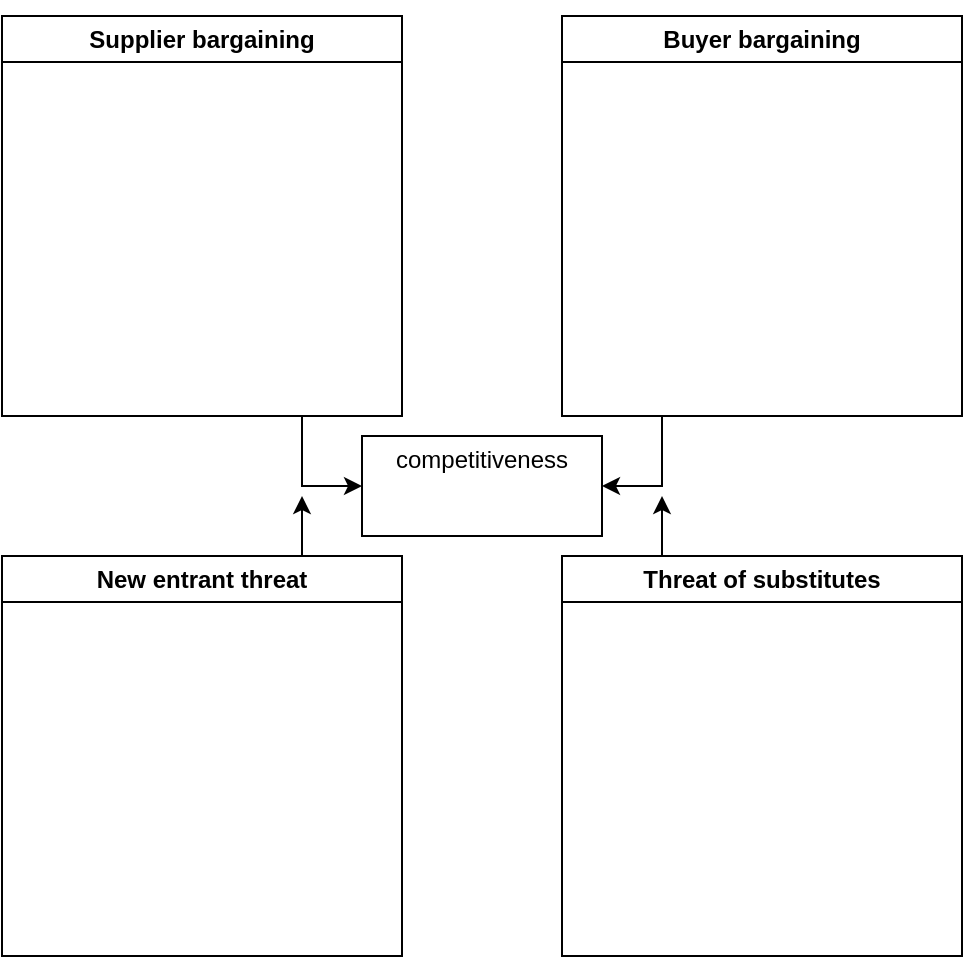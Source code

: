 <mxfile version="26.2.12">
  <diagram name="Page-1" id="O9Hl_2FRSMyZNs6ewNzj">
    <mxGraphModel dx="876" dy="575" grid="1" gridSize="10" guides="1" tooltips="1" connect="1" arrows="1" fold="1" page="1" pageScale="1" pageWidth="850" pageHeight="1100" math="0" shadow="0">
      <root>
        <mxCell id="0" />
        <mxCell id="1" parent="0" />
        <mxCell id="RsQZ0dQxCWgLAMhDrxQS-1" value="&lt;p&gt;competitiveness&lt;/p&gt;&lt;p&gt;&lt;br&gt;&lt;/p&gt;" style="rounded=0;whiteSpace=wrap;html=1;" vertex="1" parent="1">
          <mxGeometry x="300" y="290" width="120" height="50" as="geometry" />
        </mxCell>
        <mxCell id="RsQZ0dQxCWgLAMhDrxQS-7" style="edgeStyle=orthogonalEdgeStyle;rounded=0;orthogonalLoop=1;jettySize=auto;html=1;exitX=0.75;exitY=1;exitDx=0;exitDy=0;entryX=0;entryY=0.5;entryDx=0;entryDy=0;" edge="1" parent="1" source="RsQZ0dQxCWgLAMhDrxQS-2" target="RsQZ0dQxCWgLAMhDrxQS-1">
          <mxGeometry relative="1" as="geometry" />
        </mxCell>
        <mxCell id="RsQZ0dQxCWgLAMhDrxQS-2" value="&lt;p&gt;Supplier bargaining&lt;/p&gt;" style="swimlane;whiteSpace=wrap;html=1;" vertex="1" parent="1">
          <mxGeometry x="120" y="80" width="200" height="200" as="geometry" />
        </mxCell>
        <mxCell id="RsQZ0dQxCWgLAMhDrxQS-8" style="edgeStyle=orthogonalEdgeStyle;rounded=0;orthogonalLoop=1;jettySize=auto;html=1;exitX=0.75;exitY=0;exitDx=0;exitDy=0;" edge="1" parent="1" source="RsQZ0dQxCWgLAMhDrxQS-3">
          <mxGeometry relative="1" as="geometry">
            <mxPoint x="270" y="320" as="targetPoint" />
          </mxGeometry>
        </mxCell>
        <mxCell id="RsQZ0dQxCWgLAMhDrxQS-3" value="&lt;p&gt;New entrant threat&lt;/p&gt;" style="swimlane;whiteSpace=wrap;html=1;" vertex="1" parent="1">
          <mxGeometry x="120" y="350" width="200" height="200" as="geometry" />
        </mxCell>
        <mxCell id="RsQZ0dQxCWgLAMhDrxQS-10" style="edgeStyle=orthogonalEdgeStyle;rounded=0;orthogonalLoop=1;jettySize=auto;html=1;exitX=0.25;exitY=0;exitDx=0;exitDy=0;" edge="1" parent="1" source="RsQZ0dQxCWgLAMhDrxQS-4">
          <mxGeometry relative="1" as="geometry">
            <mxPoint x="450" y="320" as="targetPoint" />
          </mxGeometry>
        </mxCell>
        <mxCell id="RsQZ0dQxCWgLAMhDrxQS-4" value="&lt;p&gt;Threat of substitutes&lt;/p&gt;" style="swimlane;whiteSpace=wrap;html=1;" vertex="1" parent="1">
          <mxGeometry x="400" y="350" width="200" height="200" as="geometry" />
        </mxCell>
        <mxCell id="RsQZ0dQxCWgLAMhDrxQS-9" style="edgeStyle=orthogonalEdgeStyle;rounded=0;orthogonalLoop=1;jettySize=auto;html=1;exitX=0.25;exitY=1;exitDx=0;exitDy=0;entryX=1;entryY=0.5;entryDx=0;entryDy=0;" edge="1" parent="1" source="RsQZ0dQxCWgLAMhDrxQS-5" target="RsQZ0dQxCWgLAMhDrxQS-1">
          <mxGeometry relative="1" as="geometry" />
        </mxCell>
        <mxCell id="RsQZ0dQxCWgLAMhDrxQS-5" value="&lt;p&gt;Buyer bargaining&lt;/p&gt;" style="swimlane;whiteSpace=wrap;html=1;" vertex="1" parent="1">
          <mxGeometry x="400" y="80" width="200" height="200" as="geometry" />
        </mxCell>
      </root>
    </mxGraphModel>
  </diagram>
</mxfile>
